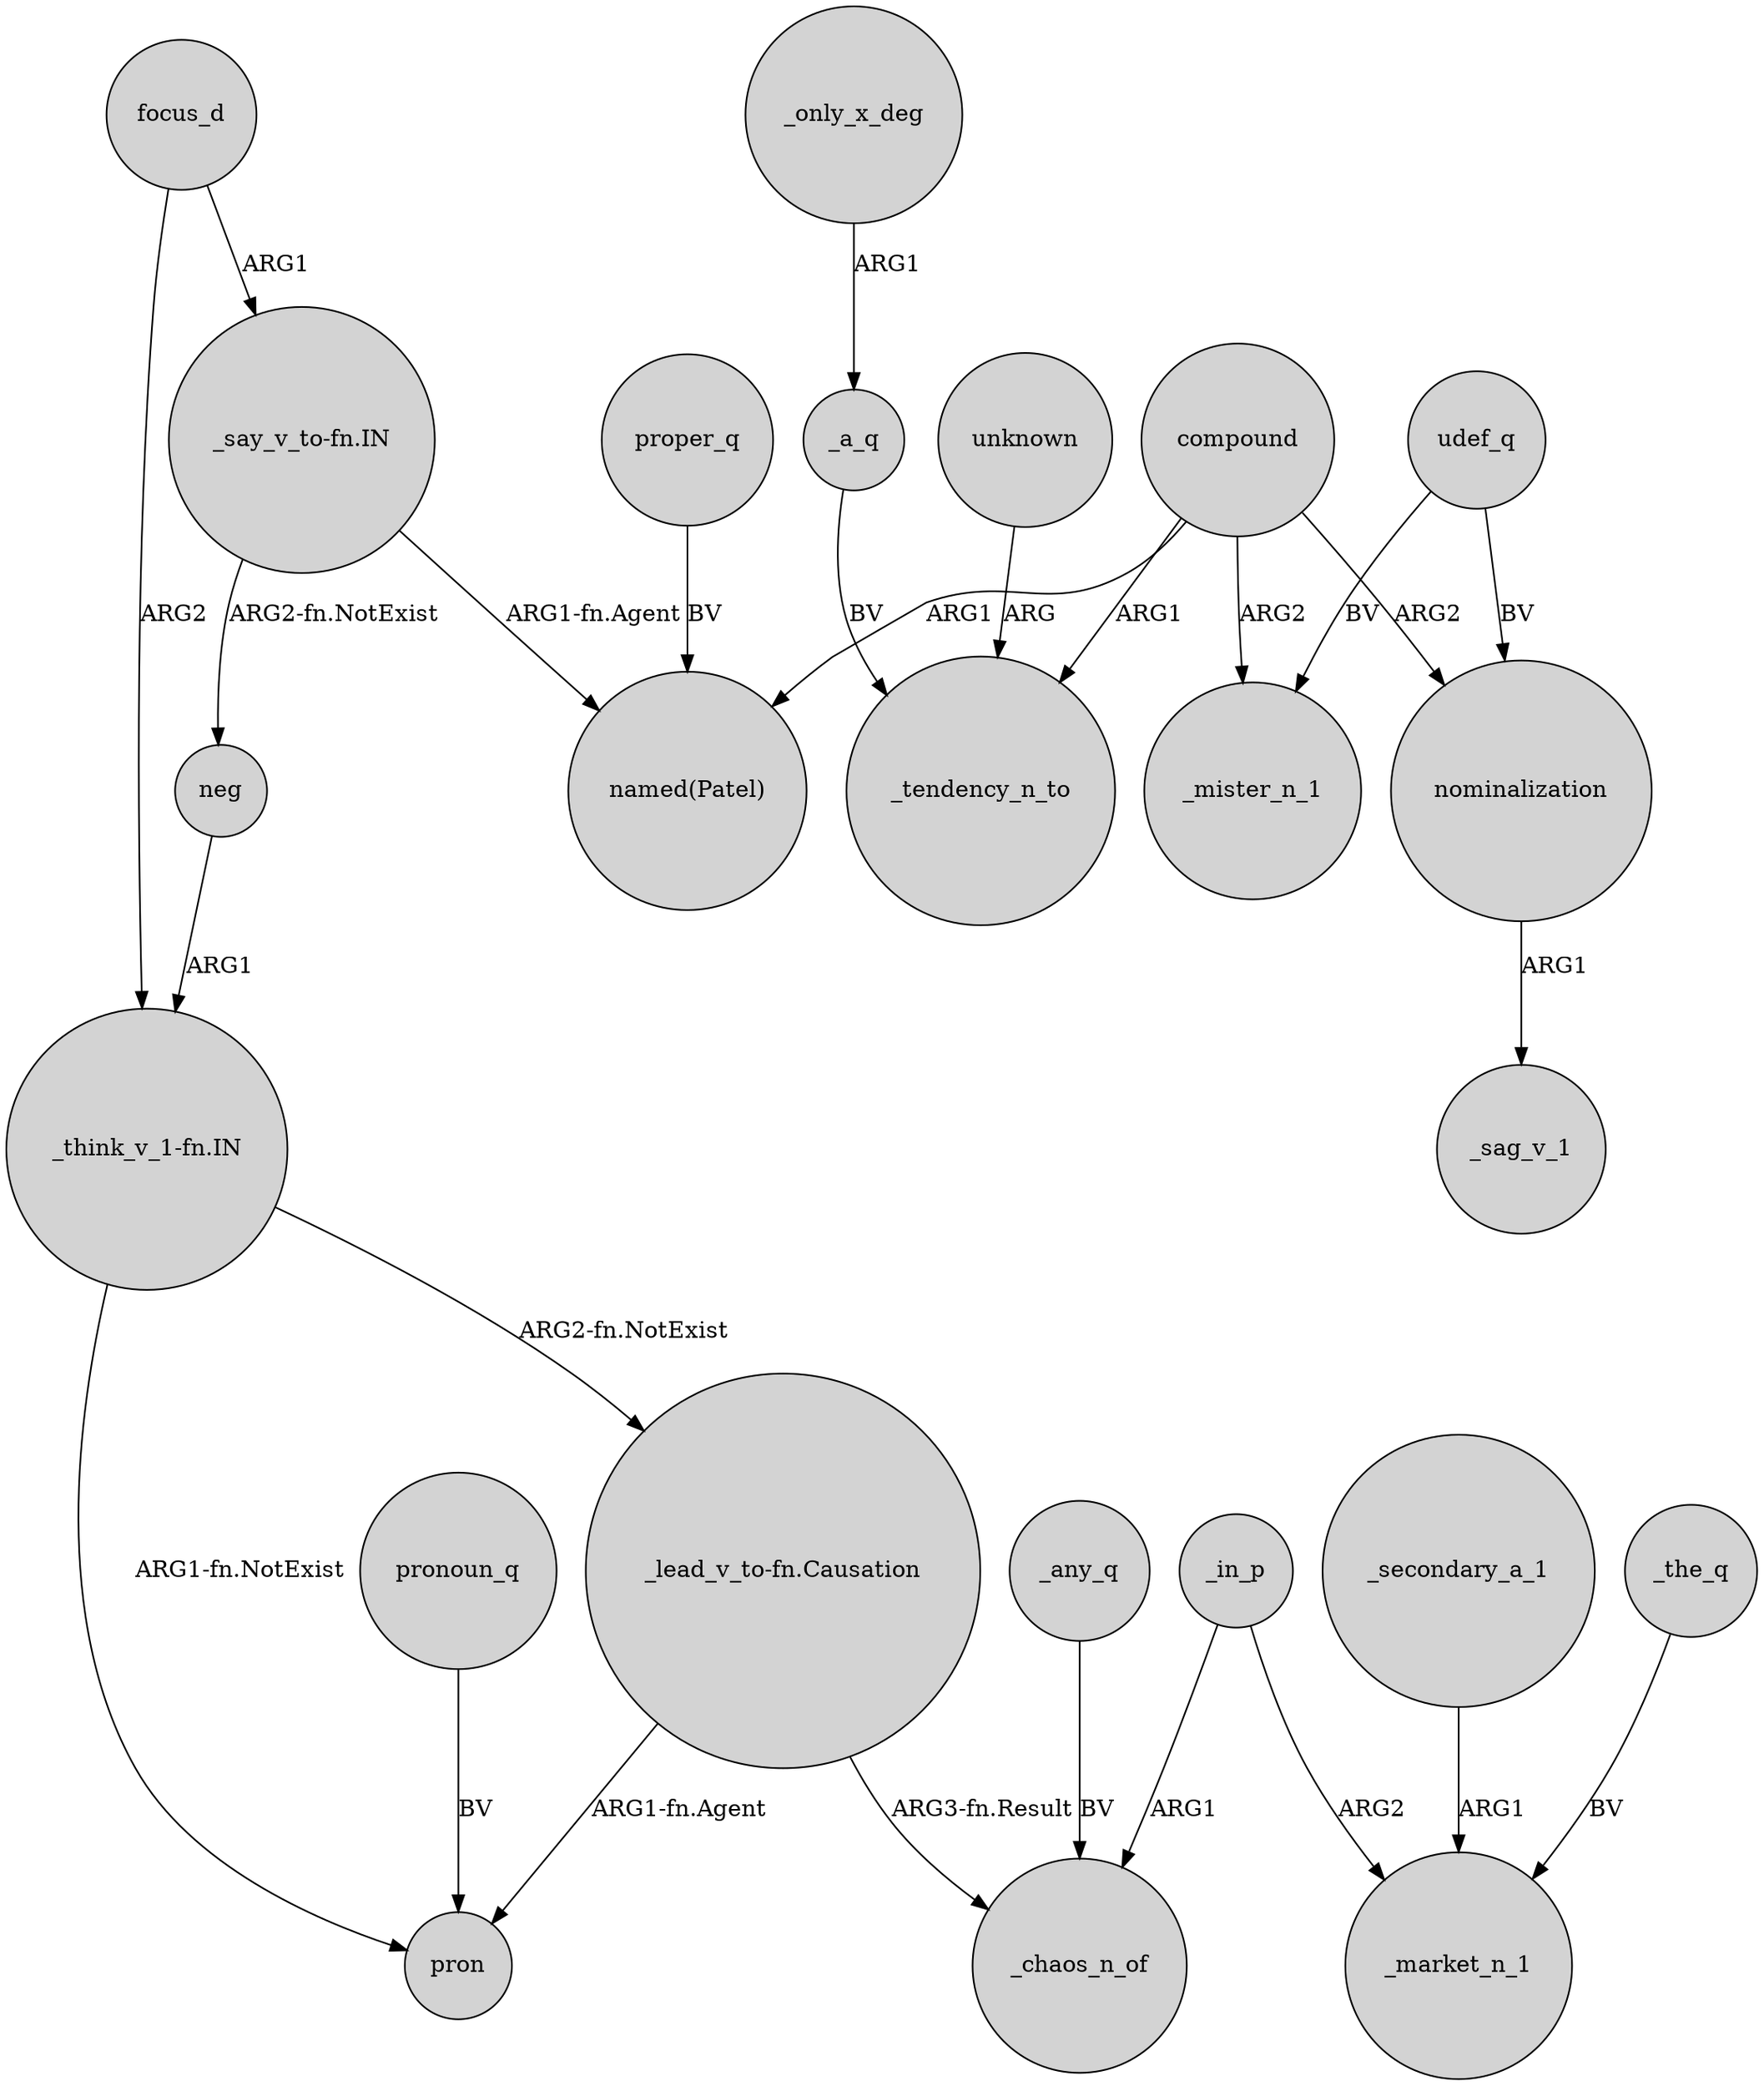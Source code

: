 digraph {
	node [shape=circle style=filled]
	focus_d -> "_think_v_1-fn.IN" [label=ARG2]
	"_think_v_1-fn.IN" -> pron [label="ARG1-fn.NotExist"]
	compound -> _tendency_n_to [label=ARG1]
	compound -> _mister_n_1 [label=ARG2]
	proper_q -> "named(Patel)" [label=BV]
	udef_q -> _mister_n_1 [label=BV]
	_a_q -> _tendency_n_to [label=BV]
	compound -> nominalization [label=ARG2]
	"_think_v_1-fn.IN" -> "_lead_v_to-fn.Causation" [label="ARG2-fn.NotExist"]
	unknown -> _tendency_n_to [label=ARG]
	nominalization -> _sag_v_1 [label=ARG1]
	"_lead_v_to-fn.Causation" -> _chaos_n_of [label="ARG3-fn.Result"]
	pronoun_q -> pron [label=BV]
	_in_p -> _chaos_n_of [label=ARG1]
	_any_q -> _chaos_n_of [label=BV]
	_secondary_a_1 -> _market_n_1 [label=ARG1]
	"_say_v_to-fn.IN" -> "named(Patel)" [label="ARG1-fn.Agent"]
	neg -> "_think_v_1-fn.IN" [label=ARG1]
	_only_x_deg -> _a_q [label=ARG1]
	udef_q -> nominalization [label=BV]
	_in_p -> _market_n_1 [label=ARG2]
	compound -> "named(Patel)" [label=ARG1]
	_the_q -> _market_n_1 [label=BV]
	"_say_v_to-fn.IN" -> neg [label="ARG2-fn.NotExist"]
	"_lead_v_to-fn.Causation" -> pron [label="ARG1-fn.Agent"]
	focus_d -> "_say_v_to-fn.IN" [label=ARG1]
}
